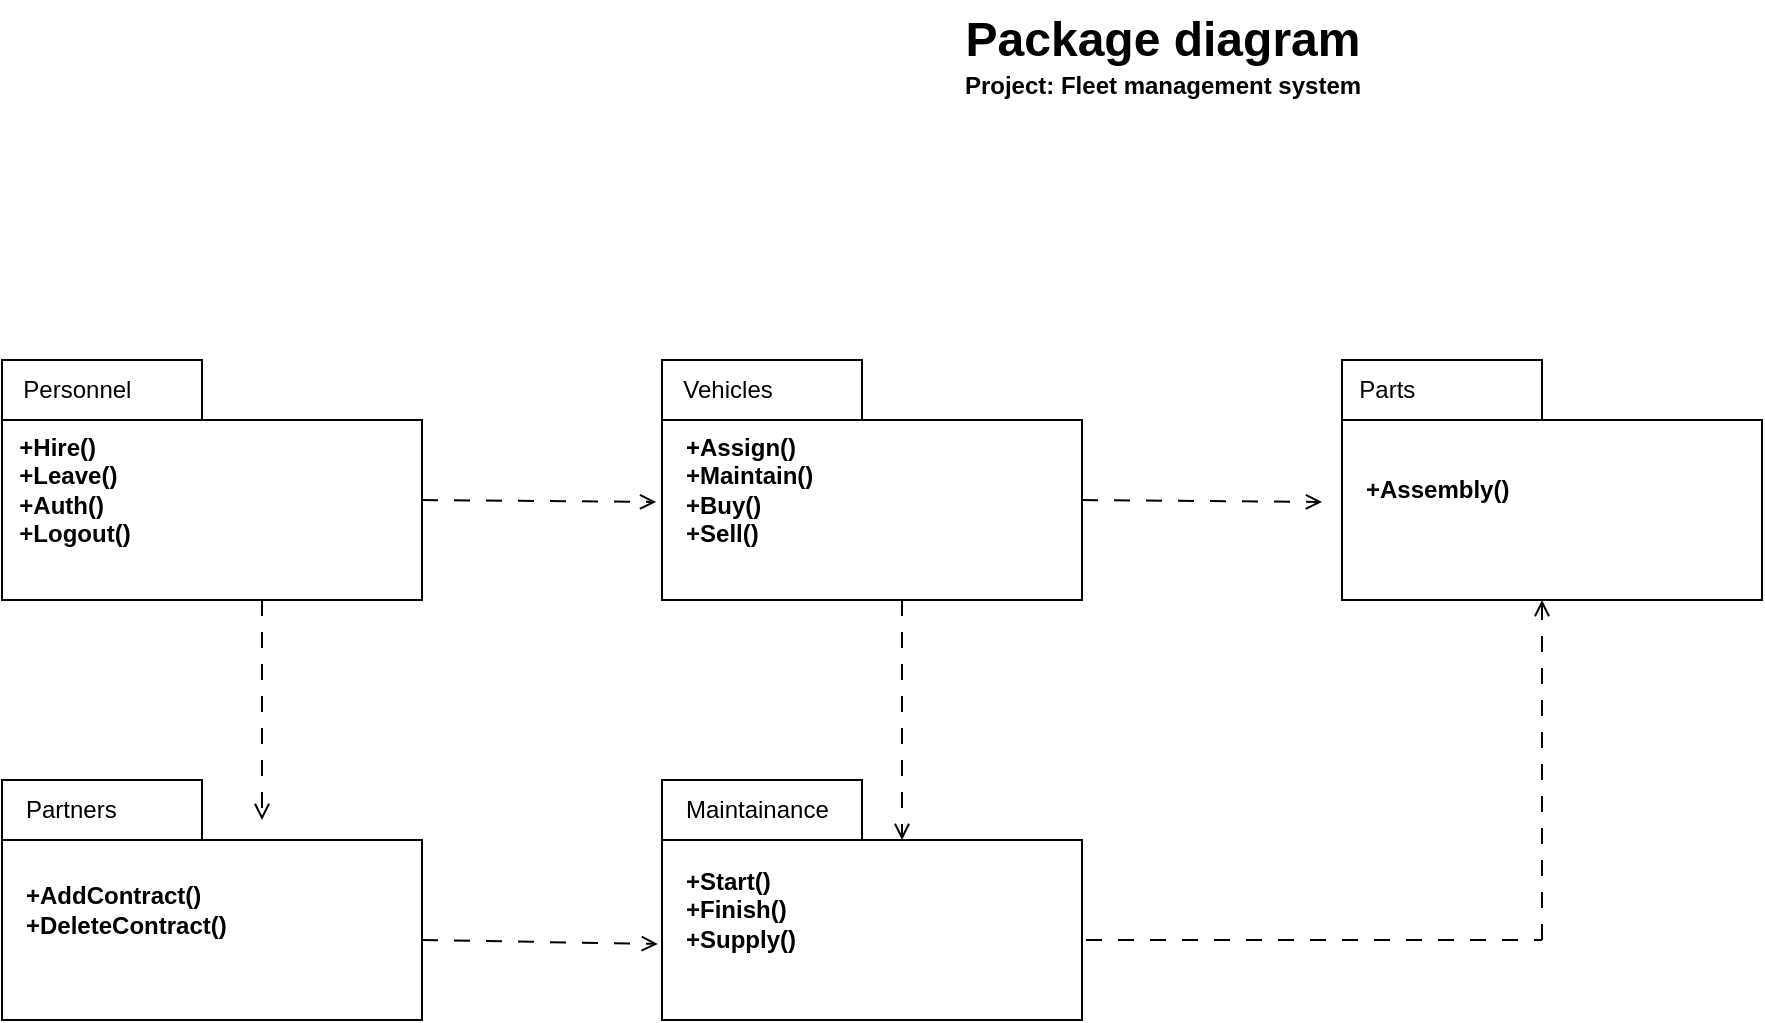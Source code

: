 <mxfile version="21.6.9" type="device">
  <diagram name="Página-1" id="dXGVeo-yZuurbDG9YJS1">
    <mxGraphModel dx="1434" dy="758" grid="1" gridSize="10" guides="1" tooltips="1" connect="1" arrows="1" fold="1" page="1" pageScale="1" pageWidth="827" pageHeight="1169" math="0" shadow="0">
      <root>
        <mxCell id="0" />
        <mxCell id="1" parent="0" />
        <mxCell id="ZfAGzNZ2PueRjW1daWTj-1" value="Package diagram" style="text;strokeColor=none;fillColor=none;html=1;fontSize=24;fontStyle=1;verticalAlign=middle;align=center;" vertex="1" parent="1">
          <mxGeometry x="600" y="50" width="100" height="40" as="geometry" />
        </mxCell>
        <mxCell id="ZfAGzNZ2PueRjW1daWTj-3" value="Project: Fleet management system" style="text;align=center;fontStyle=1;verticalAlign=middle;spacingLeft=3;spacingRight=3;strokeColor=none;rotatable=0;points=[[0,0.5],[1,0.5]];portConstraint=eastwest;html=1;" vertex="1" parent="1">
          <mxGeometry x="610" y="80" width="80" height="26" as="geometry" />
        </mxCell>
        <mxCell id="ZfAGzNZ2PueRjW1daWTj-4" value="&amp;nbsp; +Hire()&lt;br&gt;&lt;div style=&quot;&quot;&gt;&lt;span style=&quot;background-color: initial;&quot;&gt;&amp;nbsp; +Leave()&lt;/span&gt;&lt;/div&gt;&lt;div style=&quot;&quot;&gt;&lt;span style=&quot;background-color: initial;&quot;&gt;&amp;nbsp; +Auth()&lt;/span&gt;&lt;/div&gt;&lt;div style=&quot;&quot;&gt;&lt;span style=&quot;background-color: initial;&quot;&gt;&amp;nbsp; +Logout()&lt;/span&gt;&lt;/div&gt;" style="shape=folder;fontStyle=1;spacingTop=10;tabWidth=100;tabHeight=30;tabPosition=left;html=1;whiteSpace=wrap;align=left;" vertex="1" parent="1">
          <mxGeometry x="70" y="230" width="210" height="120" as="geometry" />
        </mxCell>
        <mxCell id="ZfAGzNZ2PueRjW1daWTj-5" value="&lt;div style=&quot;&quot;&gt;&lt;span style=&quot;background-color: initial;&quot;&gt;&amp;nbsp; &amp;nbsp;+Assign()&lt;/span&gt;&lt;/div&gt;&lt;div style=&quot;&quot;&gt;&lt;span style=&quot;background-color: initial;&quot;&gt;&amp;nbsp; &amp;nbsp;+Maintain()&lt;/span&gt;&lt;/div&gt;&lt;div style=&quot;&quot;&gt;&lt;span style=&quot;background-color: initial;&quot;&gt;&amp;nbsp; &amp;nbsp;+Buy()&lt;/span&gt;&lt;/div&gt;&lt;div style=&quot;&quot;&gt;&lt;span style=&quot;background-color: initial;&quot;&gt;&amp;nbsp; &amp;nbsp;+Sell()&lt;/span&gt;&lt;/div&gt;" style="shape=folder;fontStyle=1;spacingTop=10;tabWidth=100;tabHeight=30;tabPosition=left;html=1;whiteSpace=wrap;align=left;" vertex="1" parent="1">
          <mxGeometry x="400" y="230" width="210" height="120" as="geometry" />
        </mxCell>
        <mxCell id="ZfAGzNZ2PueRjW1daWTj-6" value="&amp;nbsp; &amp;nbsp;+Assembly()" style="shape=folder;fontStyle=1;spacingTop=10;tabWidth=100;tabHeight=30;tabPosition=left;html=1;whiteSpace=wrap;align=left;" vertex="1" parent="1">
          <mxGeometry x="740" y="230" width="210" height="120" as="geometry" />
        </mxCell>
        <mxCell id="ZfAGzNZ2PueRjW1daWTj-7" value="&lt;div style=&quot;&quot;&gt;&lt;span style=&quot;background-color: initial;&quot;&gt;&amp;nbsp; &amp;nbsp;+AddContract()&lt;/span&gt;&lt;/div&gt;&lt;div style=&quot;&quot;&gt;&lt;span style=&quot;background-color: initial;&quot;&gt;&amp;nbsp; &amp;nbsp;+DeleteContract()&lt;/span&gt;&lt;/div&gt;" style="shape=folder;fontStyle=1;spacingTop=10;tabWidth=100;tabHeight=30;tabPosition=left;html=1;whiteSpace=wrap;align=left;" vertex="1" parent="1">
          <mxGeometry x="70" y="440" width="210" height="120" as="geometry" />
        </mxCell>
        <mxCell id="ZfAGzNZ2PueRjW1daWTj-8" value="&amp;nbsp; &amp;nbsp;+Start()&lt;br&gt;&amp;nbsp; &amp;nbsp;+Finish()&lt;br&gt;&amp;nbsp; &amp;nbsp;+Supply()" style="shape=folder;fontStyle=1;spacingTop=10;tabWidth=100;tabHeight=30;tabPosition=left;html=1;whiteSpace=wrap;align=left;" vertex="1" parent="1">
          <mxGeometry x="400" y="440" width="210" height="120" as="geometry" />
        </mxCell>
        <mxCell id="ZfAGzNZ2PueRjW1daWTj-9" value="&amp;nbsp; Personnel" style="text;html=1;strokeColor=none;fillColor=none;align=left;verticalAlign=middle;whiteSpace=wrap;rounded=0;" vertex="1" parent="1">
          <mxGeometry x="72" y="230" width="90" height="30" as="geometry" />
        </mxCell>
        <mxCell id="ZfAGzNZ2PueRjW1daWTj-10" value="&amp;nbsp; Vehicles" style="text;html=1;strokeColor=none;fillColor=none;align=left;verticalAlign=middle;whiteSpace=wrap;rounded=0;" vertex="1" parent="1">
          <mxGeometry x="402" y="230" width="100" height="30" as="geometry" />
        </mxCell>
        <mxCell id="ZfAGzNZ2PueRjW1daWTj-11" value="&amp;nbsp; Parts" style="text;html=1;strokeColor=none;fillColor=none;align=left;verticalAlign=middle;whiteSpace=wrap;rounded=0;" vertex="1" parent="1">
          <mxGeometry x="740" y="230" width="90" height="30" as="geometry" />
        </mxCell>
        <mxCell id="ZfAGzNZ2PueRjW1daWTj-12" value="&amp;nbsp; &amp;nbsp;Partners" style="text;html=1;strokeColor=none;fillColor=none;align=left;verticalAlign=middle;whiteSpace=wrap;rounded=0;" vertex="1" parent="1">
          <mxGeometry x="70" y="440" width="102" height="30" as="geometry" />
        </mxCell>
        <mxCell id="ZfAGzNZ2PueRjW1daWTj-13" value="&amp;nbsp; &amp;nbsp;Maintainance" style="text;html=1;strokeColor=none;fillColor=none;align=left;verticalAlign=middle;whiteSpace=wrap;rounded=0;" vertex="1" parent="1">
          <mxGeometry x="400" y="440" width="100" height="30" as="geometry" />
        </mxCell>
        <mxCell id="ZfAGzNZ2PueRjW1daWTj-16" value="" style="endArrow=open;html=1;rounded=0;endFill=0;dashed=1;dashPattern=8 8;" edge="1" parent="1">
          <mxGeometry width="50" height="50" relative="1" as="geometry">
            <mxPoint x="840" y="520" as="sourcePoint" />
            <mxPoint x="840" y="350" as="targetPoint" />
          </mxGeometry>
        </mxCell>
        <mxCell id="ZfAGzNZ2PueRjW1daWTj-17" value="" style="endArrow=open;html=1;rounded=0;endFill=0;dashed=1;dashPattern=8 8;entryX=-0.01;entryY=0.683;entryDx=0;entryDy=0;entryPerimeter=0;" edge="1" parent="1" target="ZfAGzNZ2PueRjW1daWTj-8">
          <mxGeometry width="50" height="50" relative="1" as="geometry">
            <mxPoint x="280" y="520" as="sourcePoint" />
            <mxPoint x="360" y="520" as="targetPoint" />
          </mxGeometry>
        </mxCell>
        <mxCell id="ZfAGzNZ2PueRjW1daWTj-18" value="" style="endArrow=open;html=1;rounded=0;endFill=0;dashed=1;dashPattern=8 8;" edge="1" parent="1">
          <mxGeometry width="50" height="50" relative="1" as="geometry">
            <mxPoint x="520" y="350" as="sourcePoint" />
            <mxPoint x="520" y="470" as="targetPoint" />
          </mxGeometry>
        </mxCell>
        <mxCell id="ZfAGzNZ2PueRjW1daWTj-21" value="" style="endArrow=open;html=1;rounded=0;endFill=0;dashed=1;dashPattern=8 8;" edge="1" parent="1">
          <mxGeometry width="50" height="50" relative="1" as="geometry">
            <mxPoint x="200" y="350" as="sourcePoint" />
            <mxPoint x="200" y="460" as="targetPoint" />
          </mxGeometry>
        </mxCell>
        <mxCell id="ZfAGzNZ2PueRjW1daWTj-22" value="" style="endArrow=open;html=1;rounded=0;endFill=0;dashed=1;dashPattern=8 8;entryX=-0.014;entryY=0.758;entryDx=0;entryDy=0;entryPerimeter=0;" edge="1" parent="1">
          <mxGeometry width="50" height="50" relative="1" as="geometry">
            <mxPoint x="280" y="300" as="sourcePoint" />
            <mxPoint x="397.06" y="300.96" as="targetPoint" />
          </mxGeometry>
        </mxCell>
        <mxCell id="ZfAGzNZ2PueRjW1daWTj-23" value="" style="endArrow=open;html=1;rounded=0;endFill=0;dashed=1;dashPattern=8 8;" edge="1" parent="1">
          <mxGeometry width="50" height="50" relative="1" as="geometry">
            <mxPoint x="610" y="300" as="sourcePoint" />
            <mxPoint x="730" y="301" as="targetPoint" />
          </mxGeometry>
        </mxCell>
        <mxCell id="ZfAGzNZ2PueRjW1daWTj-24" value="" style="endArrow=none;html=1;rounded=0;dashed=1;dashPattern=8 8;" edge="1" parent="1">
          <mxGeometry width="50" height="50" relative="1" as="geometry">
            <mxPoint x="612" y="520" as="sourcePoint" />
            <mxPoint x="840" y="520" as="targetPoint" />
          </mxGeometry>
        </mxCell>
      </root>
    </mxGraphModel>
  </diagram>
</mxfile>

